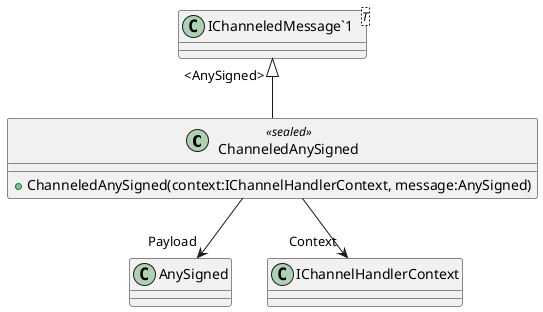 @startuml
class ChanneledAnySigned <<sealed>> {
    + ChanneledAnySigned(context:IChannelHandlerContext, message:AnySigned)
}
class "IChanneledMessage`1"<T> {
}
"IChanneledMessage`1" "<AnySigned>" <|-- ChanneledAnySigned
ChanneledAnySigned --> "Payload" AnySigned
ChanneledAnySigned --> "Context" IChannelHandlerContext
@enduml
